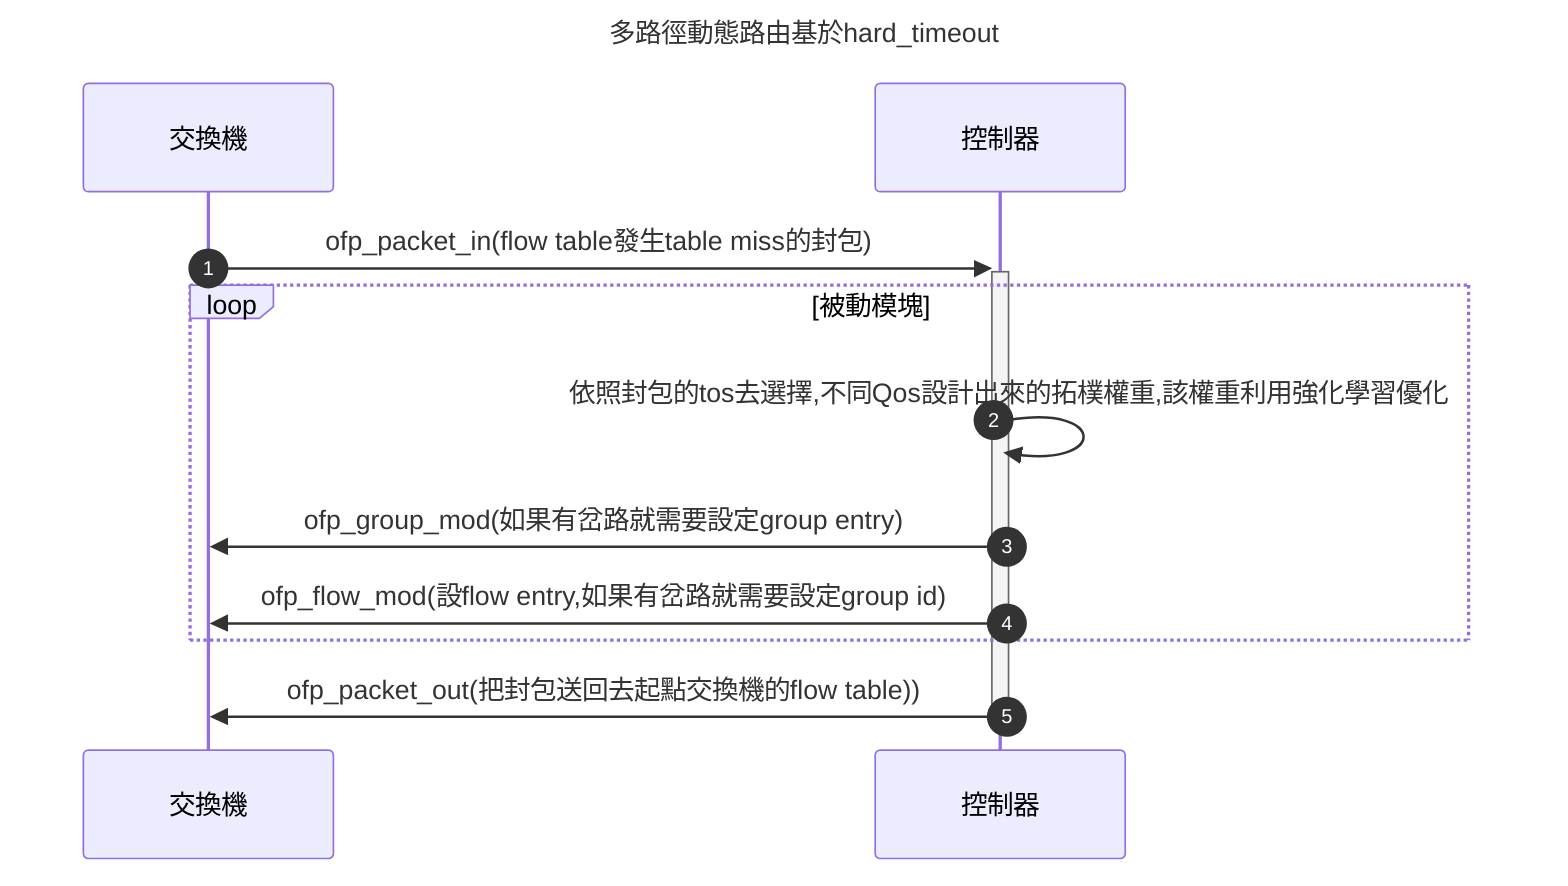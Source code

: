 sequenceDiagram
Title: 多路徑動態路由基於hard_timeout
autonumber
交換機->>+控制器: ofp_packet_in(flow table發生table miss的封包) 
    
loop 被動模塊
    控制器->>控制器: 依照封包的tos去選擇,不同Qos設計出來的拓樸權重,該權重利用強化學習優化


控制器->>交換機: ofp_group_mod(如果有岔路就需要設定group entry)

控制器->>交換機: ofp_flow_mod(設flow entry,如果有岔路就需要設定group id)
end

 
控制器->>-交換機: ofp_packet_out(把封包送回去起點交換機的flow table))